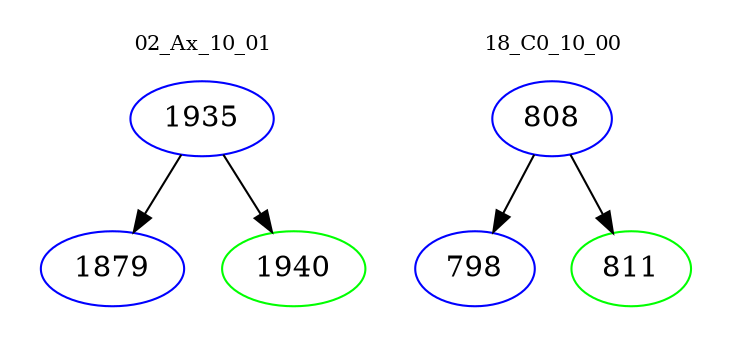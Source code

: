 digraph{
subgraph cluster_0 {
color = white
label = "02_Ax_10_01";
fontsize=10;
T0_1935 [label="1935", color="blue"]
T0_1935 -> T0_1879 [color="black"]
T0_1879 [label="1879", color="blue"]
T0_1935 -> T0_1940 [color="black"]
T0_1940 [label="1940", color="green"]
}
subgraph cluster_1 {
color = white
label = "18_C0_10_00";
fontsize=10;
T1_808 [label="808", color="blue"]
T1_808 -> T1_798 [color="black"]
T1_798 [label="798", color="blue"]
T1_808 -> T1_811 [color="black"]
T1_811 [label="811", color="green"]
}
}
